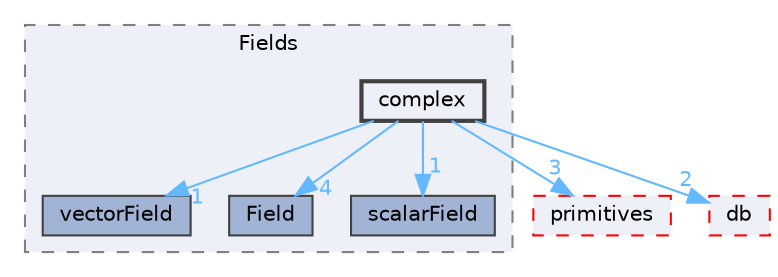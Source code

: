 digraph "src/OpenFOAM/fields/Fields/complex"
{
 // LATEX_PDF_SIZE
  bgcolor="transparent";
  edge [fontname=Helvetica,fontsize=10,labelfontname=Helvetica,labelfontsize=10];
  node [fontname=Helvetica,fontsize=10,shape=box,height=0.2,width=0.4];
  compound=true
  subgraph clusterdir_7d364942a13d3ce50f6681364b448a98 {
    graph [ bgcolor="#edf0f7", pencolor="grey50", label="Fields", fontname=Helvetica,fontsize=10 style="filled,dashed", URL="dir_7d364942a13d3ce50f6681364b448a98.html",tooltip=""]
  dir_32d314b03cb523b72936efcc9d0918ac [label="vectorField", fillcolor="#a2b4d6", color="grey25", style="filled", URL="dir_32d314b03cb523b72936efcc9d0918ac.html",tooltip=""];
  dir_4ebd9bc21e2e523c28661f024575b5ba [label="Field", fillcolor="#a2b4d6", color="grey25", style="filled", URL="dir_4ebd9bc21e2e523c28661f024575b5ba.html",tooltip=""];
  dir_b42389b3b00332abd8b13e71b76b692b [label="scalarField", fillcolor="#a2b4d6", color="grey25", style="filled", URL="dir_b42389b3b00332abd8b13e71b76b692b.html",tooltip=""];
  dir_6dca6f2dd928b32fa2b03d19e30848b5 [label="complex", fillcolor="#edf0f7", color="grey25", style="filled,bold", URL="dir_6dca6f2dd928b32fa2b03d19e30848b5.html",tooltip=""];
  }
  dir_3e50f45338116b169052b428016851aa [label="primitives", fillcolor="#edf0f7", color="red", style="filled,dashed", URL="dir_3e50f45338116b169052b428016851aa.html",tooltip=""];
  dir_63c634f7a7cfd679ac26c67fb30fc32f [label="db", fillcolor="#edf0f7", color="red", style="filled,dashed", URL="dir_63c634f7a7cfd679ac26c67fb30fc32f.html",tooltip=""];
  dir_6dca6f2dd928b32fa2b03d19e30848b5->dir_32d314b03cb523b72936efcc9d0918ac [headlabel="1", labeldistance=1.5 headhref="dir_000570_004261.html" href="dir_000570_004261.html" color="steelblue1" fontcolor="steelblue1"];
  dir_6dca6f2dd928b32fa2b03d19e30848b5->dir_3e50f45338116b169052b428016851aa [headlabel="3", labeldistance=1.5 headhref="dir_000570_003069.html" href="dir_000570_003069.html" color="steelblue1" fontcolor="steelblue1"];
  dir_6dca6f2dd928b32fa2b03d19e30848b5->dir_4ebd9bc21e2e523c28661f024575b5ba [headlabel="4", labeldistance=1.5 headhref="dir_000570_001319.html" href="dir_000570_001319.html" color="steelblue1" fontcolor="steelblue1"];
  dir_6dca6f2dd928b32fa2b03d19e30848b5->dir_63c634f7a7cfd679ac26c67fb30fc32f [headlabel="2", labeldistance=1.5 headhref="dir_000570_000817.html" href="dir_000570_000817.html" color="steelblue1" fontcolor="steelblue1"];
  dir_6dca6f2dd928b32fa2b03d19e30848b5->dir_b42389b3b00332abd8b13e71b76b692b [headlabel="1", labeldistance=1.5 headhref="dir_000570_003417.html" href="dir_000570_003417.html" color="steelblue1" fontcolor="steelblue1"];
}
